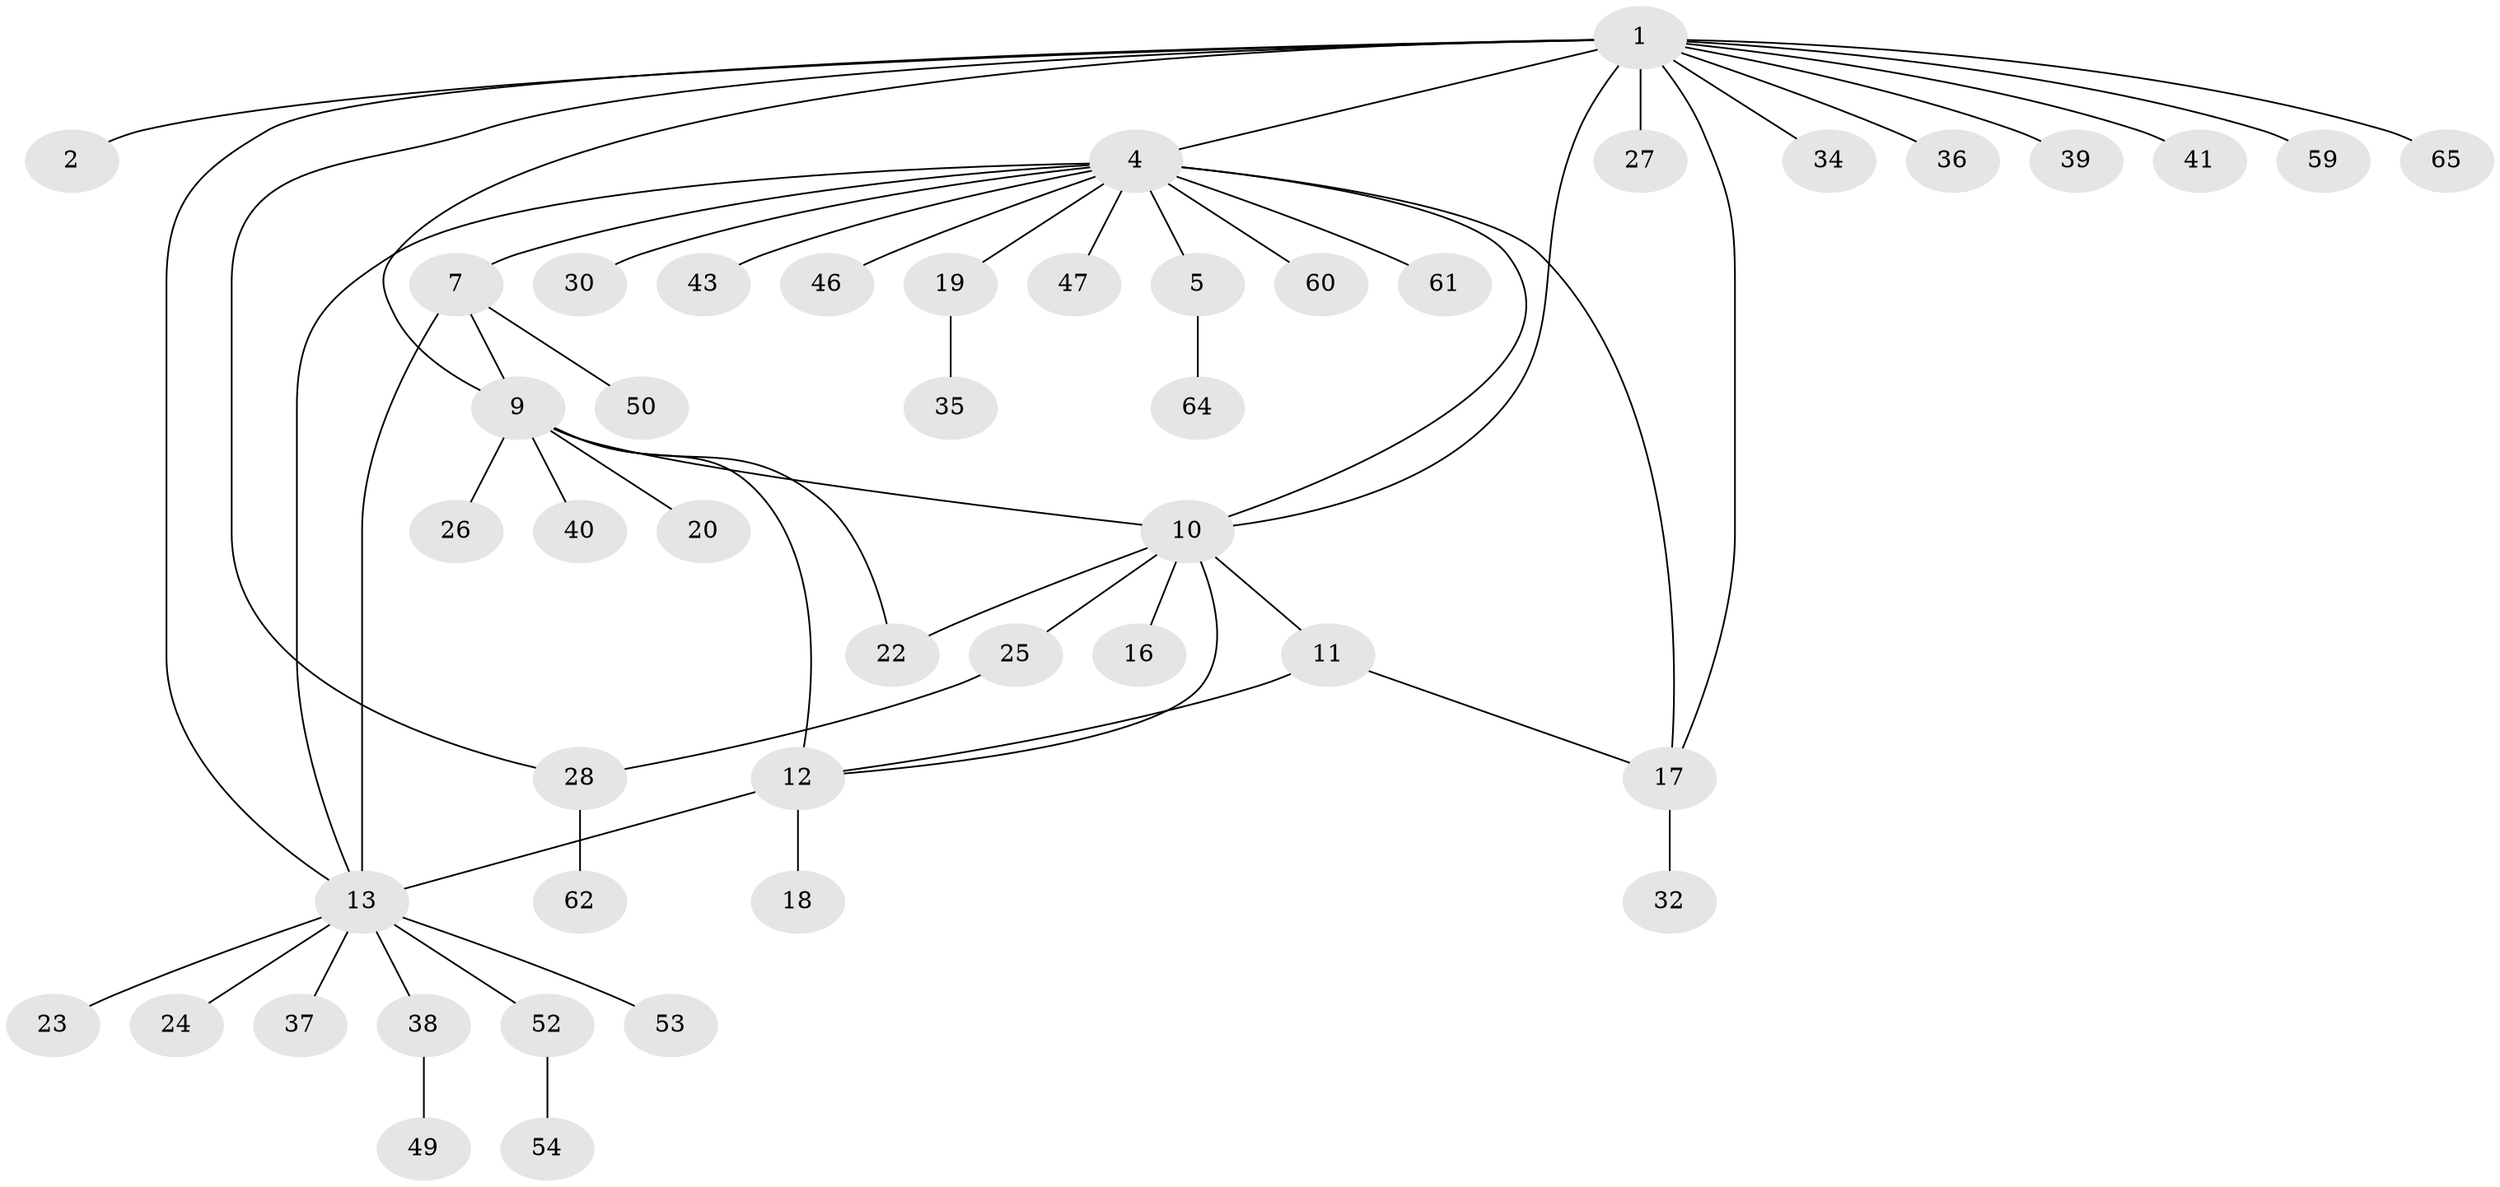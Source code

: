 // original degree distribution, {10: 0.015384615384615385, 2: 0.24615384615384617, 7: 0.015384615384615385, 3: 0.13846153846153847, 13: 0.015384615384615385, 4: 0.015384615384615385, 9: 0.03076923076923077, 5: 0.03076923076923077, 8: 0.015384615384615385, 1: 0.47692307692307695}
// Generated by graph-tools (version 1.1) at 2025/42/03/06/25 10:42:15]
// undirected, 46 vertices, 57 edges
graph export_dot {
graph [start="1"]
  node [color=gray90,style=filled];
  1 [super="+3"];
  2;
  4 [super="+6"];
  5 [super="+33"];
  7 [super="+8"];
  9 [super="+58"];
  10 [super="+45"];
  11;
  12 [super="+14"];
  13 [super="+15"];
  16;
  17 [super="+31"];
  18 [super="+21"];
  19 [super="+29"];
  20;
  22;
  23 [super="+56"];
  24 [super="+42"];
  25;
  26;
  27;
  28 [super="+44"];
  30;
  32;
  34;
  35;
  36 [super="+51"];
  37;
  38 [super="+48"];
  39 [super="+63"];
  40;
  41;
  43;
  46 [super="+55"];
  47;
  49;
  50 [super="+57"];
  52;
  53;
  54;
  59;
  60;
  61;
  62;
  64;
  65;
  1 -- 2 [weight=2];
  1 -- 9;
  1 -- 10;
  1 -- 17;
  1 -- 39;
  1 -- 59;
  1 -- 65;
  1 -- 4;
  1 -- 34;
  1 -- 36;
  1 -- 41;
  1 -- 27;
  1 -- 13;
  1 -- 28;
  4 -- 5 [weight=2];
  4 -- 60;
  4 -- 7;
  4 -- 10;
  4 -- 43;
  4 -- 13;
  4 -- 46;
  4 -- 47;
  4 -- 17;
  4 -- 19;
  4 -- 61;
  4 -- 30;
  5 -- 64;
  7 -- 9 [weight=2];
  7 -- 13;
  7 -- 50;
  9 -- 10;
  9 -- 20;
  9 -- 22;
  9 -- 26;
  9 -- 40;
  9 -- 12;
  10 -- 11;
  10 -- 12;
  10 -- 16;
  10 -- 22;
  10 -- 25;
  11 -- 12;
  11 -- 17;
  12 -- 18;
  12 -- 13 [weight=2];
  13 -- 23;
  13 -- 37;
  13 -- 38;
  13 -- 52;
  13 -- 53;
  13 -- 24;
  17 -- 32;
  19 -- 35;
  25 -- 28;
  28 -- 62;
  38 -- 49;
  52 -- 54;
}
